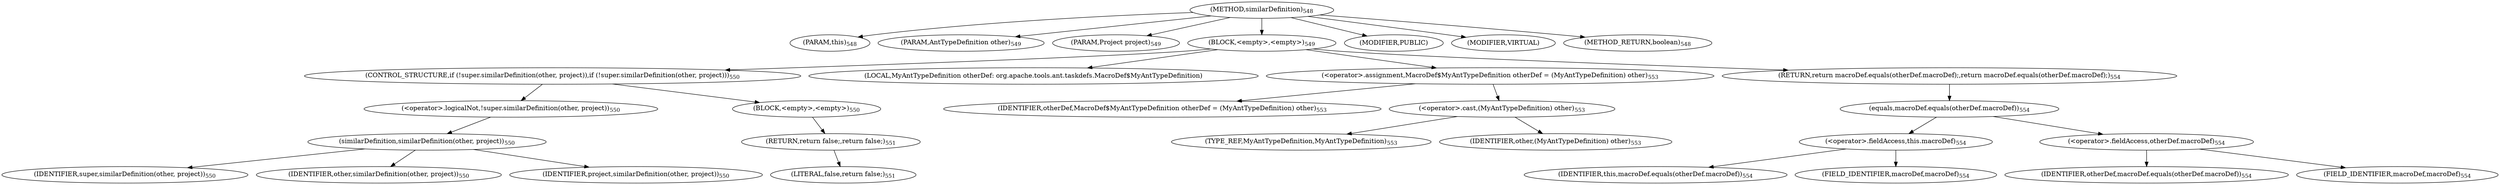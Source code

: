digraph "similarDefinition" {  
"1159" [label = <(METHOD,similarDefinition)<SUB>548</SUB>> ]
"1160" [label = <(PARAM,this)<SUB>548</SUB>> ]
"1161" [label = <(PARAM,AntTypeDefinition other)<SUB>549</SUB>> ]
"1162" [label = <(PARAM,Project project)<SUB>549</SUB>> ]
"1163" [label = <(BLOCK,&lt;empty&gt;,&lt;empty&gt;)<SUB>549</SUB>> ]
"1164" [label = <(CONTROL_STRUCTURE,if (!super.similarDefinition(other, project)),if (!super.similarDefinition(other, project)))<SUB>550</SUB>> ]
"1165" [label = <(&lt;operator&gt;.logicalNot,!super.similarDefinition(other, project))<SUB>550</SUB>> ]
"1166" [label = <(similarDefinition,similarDefinition(other, project))<SUB>550</SUB>> ]
"1167" [label = <(IDENTIFIER,super,similarDefinition(other, project))<SUB>550</SUB>> ]
"1168" [label = <(IDENTIFIER,other,similarDefinition(other, project))<SUB>550</SUB>> ]
"1169" [label = <(IDENTIFIER,project,similarDefinition(other, project))<SUB>550</SUB>> ]
"1170" [label = <(BLOCK,&lt;empty&gt;,&lt;empty&gt;)<SUB>550</SUB>> ]
"1171" [label = <(RETURN,return false;,return false;)<SUB>551</SUB>> ]
"1172" [label = <(LITERAL,false,return false;)<SUB>551</SUB>> ]
"1173" [label = <(LOCAL,MyAntTypeDefinition otherDef: org.apache.tools.ant.taskdefs.MacroDef$MyAntTypeDefinition)> ]
"1174" [label = <(&lt;operator&gt;.assignment,MacroDef$MyAntTypeDefinition otherDef = (MyAntTypeDefinition) other)<SUB>553</SUB>> ]
"1175" [label = <(IDENTIFIER,otherDef,MacroDef$MyAntTypeDefinition otherDef = (MyAntTypeDefinition) other)<SUB>553</SUB>> ]
"1176" [label = <(&lt;operator&gt;.cast,(MyAntTypeDefinition) other)<SUB>553</SUB>> ]
"1177" [label = <(TYPE_REF,MyAntTypeDefinition,MyAntTypeDefinition)<SUB>553</SUB>> ]
"1178" [label = <(IDENTIFIER,other,(MyAntTypeDefinition) other)<SUB>553</SUB>> ]
"1179" [label = <(RETURN,return macroDef.equals(otherDef.macroDef);,return macroDef.equals(otherDef.macroDef);)<SUB>554</SUB>> ]
"1180" [label = <(equals,macroDef.equals(otherDef.macroDef))<SUB>554</SUB>> ]
"1181" [label = <(&lt;operator&gt;.fieldAccess,this.macroDef)<SUB>554</SUB>> ]
"1182" [label = <(IDENTIFIER,this,macroDef.equals(otherDef.macroDef))<SUB>554</SUB>> ]
"1183" [label = <(FIELD_IDENTIFIER,macroDef,macroDef)<SUB>554</SUB>> ]
"1184" [label = <(&lt;operator&gt;.fieldAccess,otherDef.macroDef)<SUB>554</SUB>> ]
"1185" [label = <(IDENTIFIER,otherDef,macroDef.equals(otherDef.macroDef))<SUB>554</SUB>> ]
"1186" [label = <(FIELD_IDENTIFIER,macroDef,macroDef)<SUB>554</SUB>> ]
"1187" [label = <(MODIFIER,PUBLIC)> ]
"1188" [label = <(MODIFIER,VIRTUAL)> ]
"1189" [label = <(METHOD_RETURN,boolean)<SUB>548</SUB>> ]
  "1159" -> "1160" 
  "1159" -> "1161" 
  "1159" -> "1162" 
  "1159" -> "1163" 
  "1159" -> "1187" 
  "1159" -> "1188" 
  "1159" -> "1189" 
  "1163" -> "1164" 
  "1163" -> "1173" 
  "1163" -> "1174" 
  "1163" -> "1179" 
  "1164" -> "1165" 
  "1164" -> "1170" 
  "1165" -> "1166" 
  "1166" -> "1167" 
  "1166" -> "1168" 
  "1166" -> "1169" 
  "1170" -> "1171" 
  "1171" -> "1172" 
  "1174" -> "1175" 
  "1174" -> "1176" 
  "1176" -> "1177" 
  "1176" -> "1178" 
  "1179" -> "1180" 
  "1180" -> "1181" 
  "1180" -> "1184" 
  "1181" -> "1182" 
  "1181" -> "1183" 
  "1184" -> "1185" 
  "1184" -> "1186" 
}
